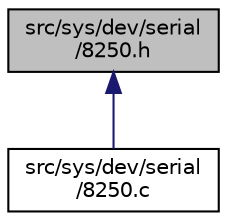 digraph "src/sys/dev/serial/8250.h"
{
 // LATEX_PDF_SIZE
  edge [fontname="Helvetica",fontsize="10",labelfontname="Helvetica",labelfontsize="10"];
  node [fontname="Helvetica",fontsize="10",shape=record];
  Node1 [label="src/sys/dev/serial\l/8250.h",height=0.2,width=0.4,color="black", fillcolor="grey75", style="filled", fontcolor="black",tooltip=" "];
  Node1 -> Node2 [dir="back",color="midnightblue",fontsize="10",style="solid",fontname="Helvetica"];
  Node2 [label="src/sys/dev/serial\l/8250.c",height=0.2,width=0.4,color="black", fillcolor="white", style="filled",URL="$8250_8c.html",tooltip=" "];
}
